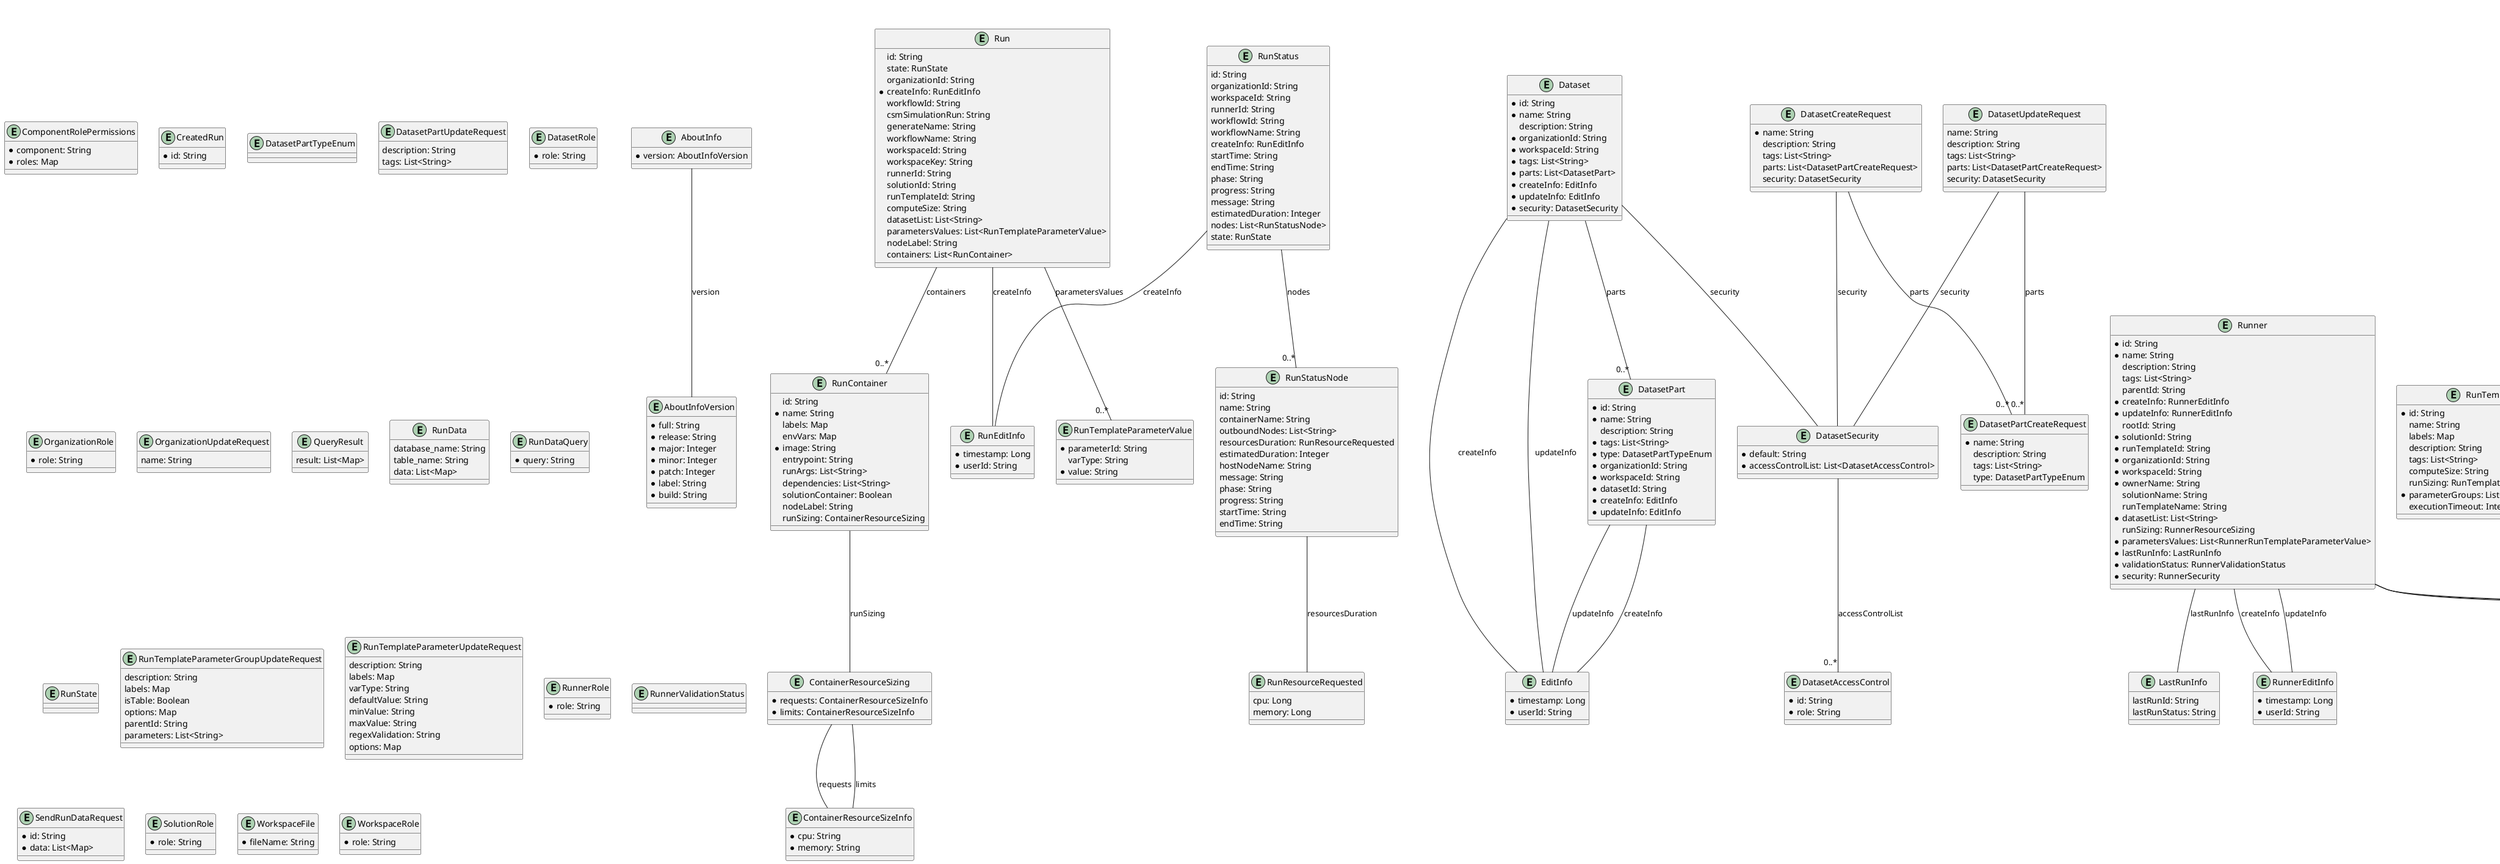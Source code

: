 @startuml

title Cosmo Tech Platform API Schemas Diagram

entity AboutInfo {
    * version: AboutInfoVersion
}

entity AboutInfoVersion {
    * full: String
    * release: String
    * major: Integer
    * minor: Integer
    * patch: Integer
    * label: String
    * build: String
}

entity ComponentRolePermissions {
    * component: String
    * roles: Map
}

entity ContainerResourceSizeInfo {
    * cpu: String
    * memory: String
}

entity ContainerResourceSizing {
    * requests: ContainerResourceSizeInfo
    * limits: ContainerResourceSizeInfo
}

entity CreatedRun {
    * id: String
}

entity Dataset {
    * id: String
    * name: String
    description: String
    * organizationId: String
    * workspaceId: String
    * tags: List<String>
    * parts: List<DatasetPart>
    * createInfo: EditInfo
    * updateInfo: EditInfo
    * security: DatasetSecurity
}

entity DatasetAccessControl {
    * id: String
    * role: String
}

entity DatasetCreateRequest {
    * name: String
    description: String
    tags: List<String>
    parts: List<DatasetPartCreateRequest>
    security: DatasetSecurity
}

entity DatasetPart {
    * id: String
    * name: String
    description: String
    * tags: List<String>
    * type: DatasetPartTypeEnum
    * organizationId: String
    * workspaceId: String
    * datasetId: String
    * createInfo: EditInfo
    * updateInfo: EditInfo
}

entity DatasetPartCreateRequest {
    * name: String
    description: String
    tags: List<String>
    type: DatasetPartTypeEnum
}

entity DatasetPartTypeEnum {
}

entity DatasetPartUpdateRequest {
    description: String
    tags: List<String>
}

entity DatasetRole {
    * role: String
}

entity DatasetSecurity {
    * default: String
    * accessControlList: List<DatasetAccessControl>
}

entity DatasetUpdateRequest {
    name: String
    description: String
    tags: List<String>
    parts: List<DatasetPartCreateRequest>
    security: DatasetSecurity
}

entity EditInfo {
    * timestamp: Long
    * userId: String
}

entity LastRunInfo {
    lastRunId: String
    lastRunStatus: String
}

entity Organization {
    * id: String
    * name: String
    * createInfo: OrganizationEditInfo
    * updateInfo: OrganizationEditInfo
    * security: OrganizationSecurity
}

entity OrganizationAccessControl {
    * id: String
    * role: String
}

entity OrganizationCreateRequest {
    * name: String
    security: OrganizationSecurity
}

entity OrganizationEditInfo {
    * timestamp: Long
    * userId: String
}

entity OrganizationRole {
    * role: String
}

entity OrganizationSecurity {
    * default: String
    * accessControlList: List<OrganizationAccessControl>
}

entity OrganizationUpdateRequest {
    name: String
}

entity QueryResult {
    result: List<Map>
}

entity ResourceSizeInfo {
    * cpu: String
    * memory: String
}

entity Run {
    id: String
    state: RunState
    organizationId: String
    * createInfo: RunEditInfo
    workflowId: String
    csmSimulationRun: String
    generateName: String
    workflowName: String
    workspaceId: String
    workspaceKey: String
    runnerId: String
    solutionId: String
    runTemplateId: String
    computeSize: String
    datasetList: List<String>
    parametersValues: List<RunTemplateParameterValue>
    nodeLabel: String
    containers: List<RunContainer>
}

entity RunContainer {
    id: String
    * name: String
    labels: Map
    envVars: Map
    * image: String
    entrypoint: String
    runArgs: List<String>
    dependencies: List<String>
    solutionContainer: Boolean
    nodeLabel: String
    runSizing: ContainerResourceSizing
}

entity RunData {
    database_name: String
    table_name: String
    data: List<Map>
}

entity RunDataQuery {
    * query: String
}

entity RunEditInfo {
    * timestamp: Long
    * userId: String
}

entity RunResourceRequested {
    cpu: Long
    memory: Long
}

entity RunState {
}

entity RunStatus {
    id: String
    organizationId: String
    workspaceId: String
    runnerId: String
    workflowId: String
    workflowName: String
    createInfo: RunEditInfo
    startTime: String
    endTime: String
    phase: String
    progress: String
    message: String
    estimatedDuration: Integer
    nodes: List<RunStatusNode>
    state: RunState
}

entity RunStatusNode {
    id: String
    name: String
    containerName: String
    outboundNodes: List<String>
    resourcesDuration: RunResourceRequested
    estimatedDuration: Integer
    hostNodeName: String
    message: String
    phase: String
    progress: String
    startTime: String
    endTime: String
}

entity RunTemplate {
    * id: String
    name: String
    labels: Map
    description: String
    tags: List<String>
    computeSize: String
    runSizing: RunTemplateResourceSizing
    * parameterGroups: List<String>
    executionTimeout: Integer
}

entity RunTemplateCreateRequest {
    * id: String
    name: String
    labels: Map
    description: String
    tags: List<String>
    computeSize: String
    runSizing: RunTemplateResourceSizing
    parameterGroups: List<String>
    executionTimeout: Integer
}

entity RunTemplateParameter {
    * id: String
    description: String
    labels: Map
    * varType: String
    defaultValue: String
    minValue: String
    maxValue: String
    regexValidation: String
    options: Map
}

entity RunTemplateParameterCreateRequest {
    * id: String
    description: String
    labels: Map
    * varType: String
    defaultValue: String
    minValue: String
    maxValue: String
    regexValidation: String
    options: Map
}

entity RunTemplateParameterGroup {
    * id: String
    description: String
    labels: Map
    * isTable: Boolean
    options: Map
    parentId: String
    * parameters: List<String>
}

entity RunTemplateParameterGroupCreateRequest {
    * id: String
    description: String
    labels: Map
    isTable: Boolean
    options: Map
    parentId: String
    parameters: List<String>
}

entity RunTemplateParameterGroupUpdateRequest {
    description: String
    labels: Map
    isTable: Boolean
    options: Map
    parentId: String
    parameters: List<String>
}

entity RunTemplateParameterUpdateRequest {
    description: String
    labels: Map
    varType: String
    defaultValue: String
    minValue: String
    maxValue: String
    regexValidation: String
    options: Map
}

entity RunTemplateParameterValue {
    * parameterId: String
    varType: String
    * value: String
}

entity RunTemplateResourceSizing {
    * requests: ResourceSizeInfo
    * limits: ResourceSizeInfo
}

entity RunTemplateUpdateRequest {
    name: String
    labels: Map
    description: String
    tags: List<String>
    computeSize: String
    runSizing: RunTemplateResourceSizing
    parameterGroups: List<String>
    executionTimeout: Integer
}

entity Runner {
    * id: String
    * name: String
    description: String
    tags: List<String>
    parentId: String
    * createInfo: RunnerEditInfo
    * updateInfo: RunnerEditInfo
    rootId: String
    * solutionId: String
    * runTemplateId: String
    * organizationId: String
    * workspaceId: String
    * ownerName: String
    solutionName: String
    runTemplateName: String
    * datasetList: List<String>
    runSizing: RunnerResourceSizing
    * parametersValues: List<RunnerRunTemplateParameterValue>
    * lastRunInfo: LastRunInfo
    * validationStatus: RunnerValidationStatus
    * security: RunnerSecurity
}

entity RunnerAccessControl {
    * id: String
    * role: String
}

entity RunnerCreateRequest {
    * name: String
    description: String
    tags: List<String>
    * solutionId: String
    parentId: String
    * runTemplateId: String
    datasetList: List<String>
    runSizing: RunnerResourceSizing
    parametersValues: List<RunnerRunTemplateParameterValue>
    * ownerName: String
    solutionName: String
    runTemplateName: String
    security: RunnerSecurity
}

entity RunnerEditInfo {
    * timestamp: Long
    * userId: String
}

entity RunnerResourceSizing {
    * requests: ResourceSizeInfo
    * limits: ResourceSizeInfo
}

entity RunnerRole {
    * role: String
}

entity RunnerRunTemplateParameterValue {
    * parameterId: String
    varType: String
    * value: String
    isInherited: Boolean
}

entity RunnerSecurity {
    * default: String
    * accessControlList: List<RunnerAccessControl>
}

entity RunnerUpdateRequest {
    name: String
    description: String
    tags: List<String>
    runTemplateId: String
    datasetList: List<String>
    runSizing: RunnerResourceSizing
    parametersValues: List<RunnerRunTemplateParameterValue>
    ownerName: String
    solutionName: String
    runTemplateName: String
}

entity RunnerValidationStatus {
}

entity SendRunDataRequest {
    * id: String
    * data: List<Map>
}

entity Solution {
    * id: String
    * organizationId: String
    * key: String
    * name: String
    description: String
    * repository: String
    alwaysPull: Boolean
    * version: String
    * createInfo: SolutionEditInfo
    * updateInfo: SolutionEditInfo
    sdkVersion: String
    url: String
    tags: List<String>
    * parameters: List<RunTemplateParameter>
    * parameterGroups: List<RunTemplateParameterGroup>
    * runTemplates: List<RunTemplate>
    * security: SolutionSecurity
}

entity SolutionAccessControl {
    * id: String
    * role: String
}

entity SolutionCreateRequest {
    * key: String
    * name: String
    description: String
    * repository: String
    * version: String
    alwaysPull: Boolean
    tags: List<String>
    parameters: List<RunTemplateParameterCreateRequest>
    parameterGroups: List<RunTemplateParameterGroupCreateRequest>
    runTemplates: List<RunTemplateCreateRequest>
    url: String
    security: SolutionSecurity
}

entity SolutionEditInfo {
    * timestamp: Long
    * userId: String
}

entity SolutionRole {
    * role: String
}

entity SolutionSecurity {
    * default: String
    * accessControlList: List<SolutionAccessControl>
}

entity SolutionUpdateRequest {
    key: String
    name: String
    description: String
    repository: String
    alwaysPull: Boolean
    version: String
    url: String
    tags: List<String>
    parameters: List<RunTemplateParameterCreateRequest>
    parameterGroups: List<RunTemplateParameterGroupCreateRequest>
    runTemplates: List<RunTemplateCreateRequest>
}

entity Workspace {
    * id: String
    * organizationId: String
    * key: String
    * name: String
    description: String
    linkedDatasetIdList: List<String>
    version: String
    tags: List<String>
    * createInfo: WorkspaceEditInfo
    * updateInfo: WorkspaceEditInfo
    * solution: WorkspaceSolution
    webApp: WorkspaceWebApp
    datasetCopy: Boolean
    * security: WorkspaceSecurity
}

entity WorkspaceAccessControl {
    * id: String
    * role: String
}

entity WorkspaceCreateRequest {
    * key: String
    * name: String
    description: String
    version: String
    tags: List<String>
    * solution: WorkspaceSolution
    webApp: WorkspaceWebApp
    datasetCopy: Boolean
    security: WorkspaceSecurity
}

entity WorkspaceEditInfo {
    * timestamp: Long
    * userId: String
}

entity WorkspaceFile {
    * fileName: String
}

entity WorkspaceRole {
    * role: String
}

entity WorkspaceSecurity {
    * default: String
    * accessControlList: List<WorkspaceAccessControl>
}

entity WorkspaceSolution {
    * solutionId: String
    runTemplateFilter: List<String>
    defaultRunTemplateDataset: Map
}

entity WorkspaceUpdateRequest {
    key: String
    name: String
    description: String
    tags: List<String>
    solution: WorkspaceSolution
    webApp: WorkspaceWebApp
    datasetCopy: Boolean
}

entity WorkspaceWebApp {
    * url: String
    iframes: Map
    options: Map
}


DatasetCreateRequest -- "0..*" DatasetPartCreateRequest : parts
DatasetCreateRequest -- DatasetSecurity : security
RunnerUpdateRequest -- RunnerResourceSizing : runSizing
RunnerUpdateRequest -- "0..*" RunnerRunTemplateParameterValue : parametersValues
RunTemplateResourceSizing -- ResourceSizeInfo : requests
RunTemplateResourceSizing -- ResourceSizeInfo : limits
RunnerCreateRequest -- RunnerResourceSizing : runSizing
RunnerCreateRequest -- "0..*" RunnerRunTemplateParameterValue : parametersValues
RunnerCreateRequest -- RunnerSecurity : security
DatasetSecurity -- "0..*" DatasetAccessControl : accessControlList
ContainerResourceSizing -- ContainerResourceSizeInfo : requests
ContainerResourceSizing -- ContainerResourceSizeInfo : limits
SolutionSecurity -- "0..*" SolutionAccessControl : accessControlList
WorkspaceSecurity -- "0..*" WorkspaceAccessControl : accessControlList
WorkspaceCreateRequest -- WorkspaceSolution : solution
WorkspaceCreateRequest -- WorkspaceWebApp : webApp
WorkspaceCreateRequest -- WorkspaceSecurity : security
AboutInfo -- AboutInfoVersion : version
RunTemplateUpdateRequest -- RunTemplateResourceSizing : runSizing
RunContainer -- ContainerResourceSizing : runSizing
SolutionCreateRequest -- "0..*" RunTemplateParameterCreateRequest : parameters
SolutionCreateRequest -- "0..*" RunTemplateParameterGroupCreateRequest : parameterGroups
SolutionCreateRequest -- "0..*" RunTemplateCreateRequest : runTemplates
SolutionCreateRequest -- SolutionSecurity : security
SolutionUpdateRequest -- "0..*" RunTemplateParameterCreateRequest : parameters
SolutionUpdateRequest -- "0..*" RunTemplateParameterGroupCreateRequest : parameterGroups
SolutionUpdateRequest -- "0..*" RunTemplateCreateRequest : runTemplates
OrganizationCreateRequest -- OrganizationSecurity : security
Runner -- RunnerEditInfo : createInfo
Runner -- RunnerEditInfo : updateInfo
Runner -- RunnerResourceSizing : runSizing
Runner -- "0..*" RunnerRunTemplateParameterValue : parametersValues
Runner -- LastRunInfo : lastRunInfo
Runner -- RunnerSecurity : security
Organization -- OrganizationEditInfo : createInfo
Organization -- OrganizationEditInfo : updateInfo
Organization -- OrganizationSecurity : security
RunStatus -- RunEditInfo : createInfo
RunStatus -- "0..*" RunStatusNode : nodes
RunTemplate -- RunTemplateResourceSizing : runSizing
DatasetUpdateRequest -- "0..*" DatasetPartCreateRequest : parts
DatasetUpdateRequest -- DatasetSecurity : security
RunTemplateCreateRequest -- RunTemplateResourceSizing : runSizing
RunnerSecurity -- "0..*" RunnerAccessControl : accessControlList
RunStatusNode -- RunResourceRequested : resourcesDuration
WorkspaceUpdateRequest -- WorkspaceSolution : solution
WorkspaceUpdateRequest -- WorkspaceWebApp : webApp
DatasetPart -- EditInfo : createInfo
DatasetPart -- EditInfo : updateInfo
Solution -- SolutionEditInfo : createInfo
Solution -- SolutionEditInfo : updateInfo
Solution -- "0..*" RunTemplateParameter : parameters
Solution -- "0..*" RunTemplateParameterGroup : parameterGroups
Solution -- "0..*" RunTemplate : runTemplates
Solution -- SolutionSecurity : security
Dataset -- "0..*" DatasetPart : parts
Dataset -- EditInfo : createInfo
Dataset -- EditInfo : updateInfo
Dataset -- DatasetSecurity : security
Run -- RunEditInfo : createInfo
Run -- "0..*" RunTemplateParameterValue : parametersValues
Run -- "0..*" RunContainer : containers
OrganizationSecurity -- "0..*" OrganizationAccessControl : accessControlList
RunnerResourceSizing -- ResourceSizeInfo : requests
RunnerResourceSizing -- ResourceSizeInfo : limits
Workspace -- WorkspaceEditInfo : createInfo
Workspace -- WorkspaceEditInfo : updateInfo
Workspace -- WorkspaceSolution : solution
Workspace -- WorkspaceWebApp : webApp
Workspace -- WorkspaceSecurity : security

@enduml